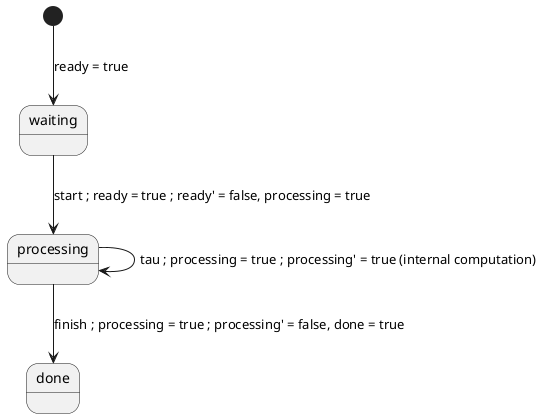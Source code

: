 @startuml

state "waiting" as s0
state "processing" as s1
state "done" as s2

[*] --> s0 : ready = true
s0 --> s1 : start ; ready = true ; ready' = false, processing = true
s1 --> s1 : tau ; processing = true ; processing' = true (internal computation)
s1 --> s2 : finish ; processing = true ; processing' = false, done = true

@enduml